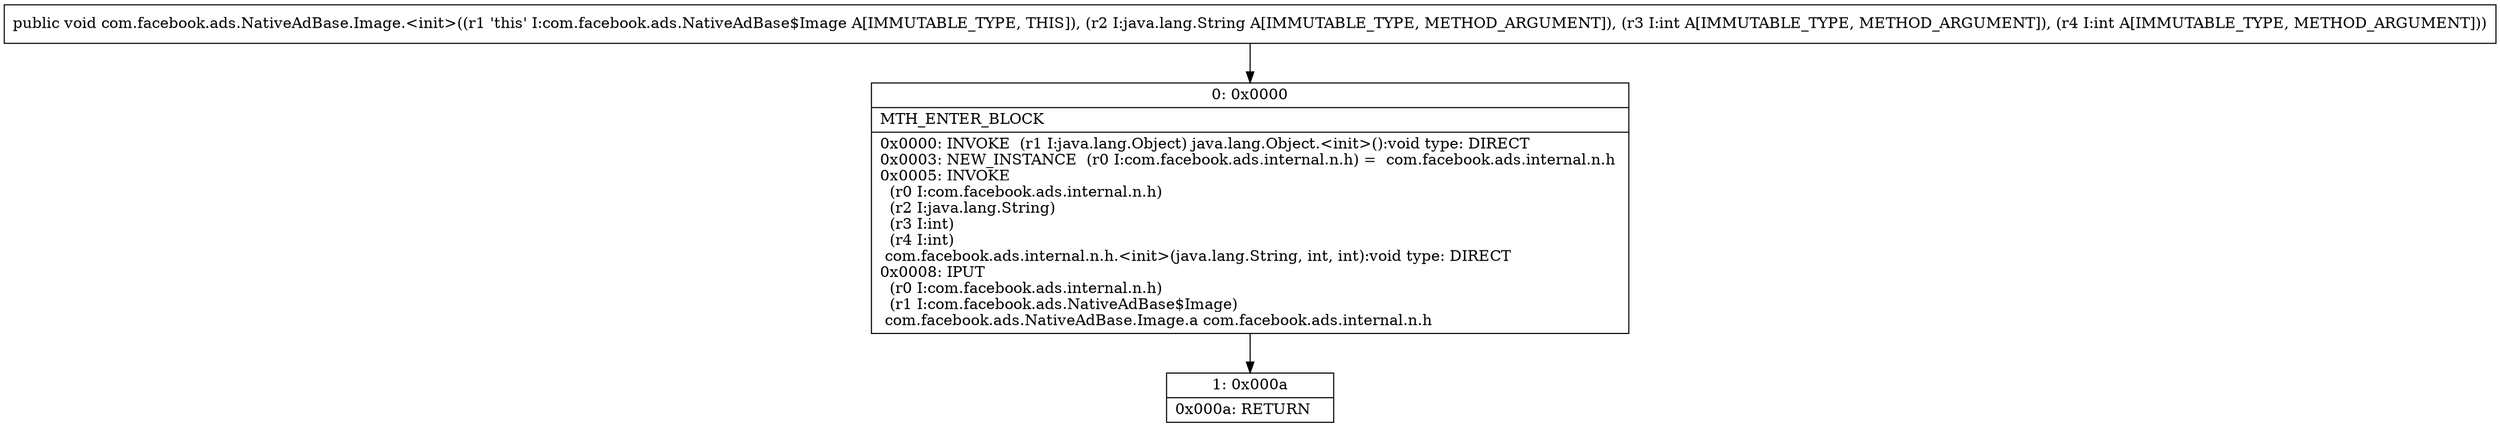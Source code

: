 digraph "CFG forcom.facebook.ads.NativeAdBase.Image.\<init\>(Ljava\/lang\/String;II)V" {
Node_0 [shape=record,label="{0\:\ 0x0000|MTH_ENTER_BLOCK\l|0x0000: INVOKE  (r1 I:java.lang.Object) java.lang.Object.\<init\>():void type: DIRECT \l0x0003: NEW_INSTANCE  (r0 I:com.facebook.ads.internal.n.h) =  com.facebook.ads.internal.n.h \l0x0005: INVOKE  \l  (r0 I:com.facebook.ads.internal.n.h)\l  (r2 I:java.lang.String)\l  (r3 I:int)\l  (r4 I:int)\l com.facebook.ads.internal.n.h.\<init\>(java.lang.String, int, int):void type: DIRECT \l0x0008: IPUT  \l  (r0 I:com.facebook.ads.internal.n.h)\l  (r1 I:com.facebook.ads.NativeAdBase$Image)\l com.facebook.ads.NativeAdBase.Image.a com.facebook.ads.internal.n.h \l}"];
Node_1 [shape=record,label="{1\:\ 0x000a|0x000a: RETURN   \l}"];
MethodNode[shape=record,label="{public void com.facebook.ads.NativeAdBase.Image.\<init\>((r1 'this' I:com.facebook.ads.NativeAdBase$Image A[IMMUTABLE_TYPE, THIS]), (r2 I:java.lang.String A[IMMUTABLE_TYPE, METHOD_ARGUMENT]), (r3 I:int A[IMMUTABLE_TYPE, METHOD_ARGUMENT]), (r4 I:int A[IMMUTABLE_TYPE, METHOD_ARGUMENT])) }"];
MethodNode -> Node_0;
Node_0 -> Node_1;
}

